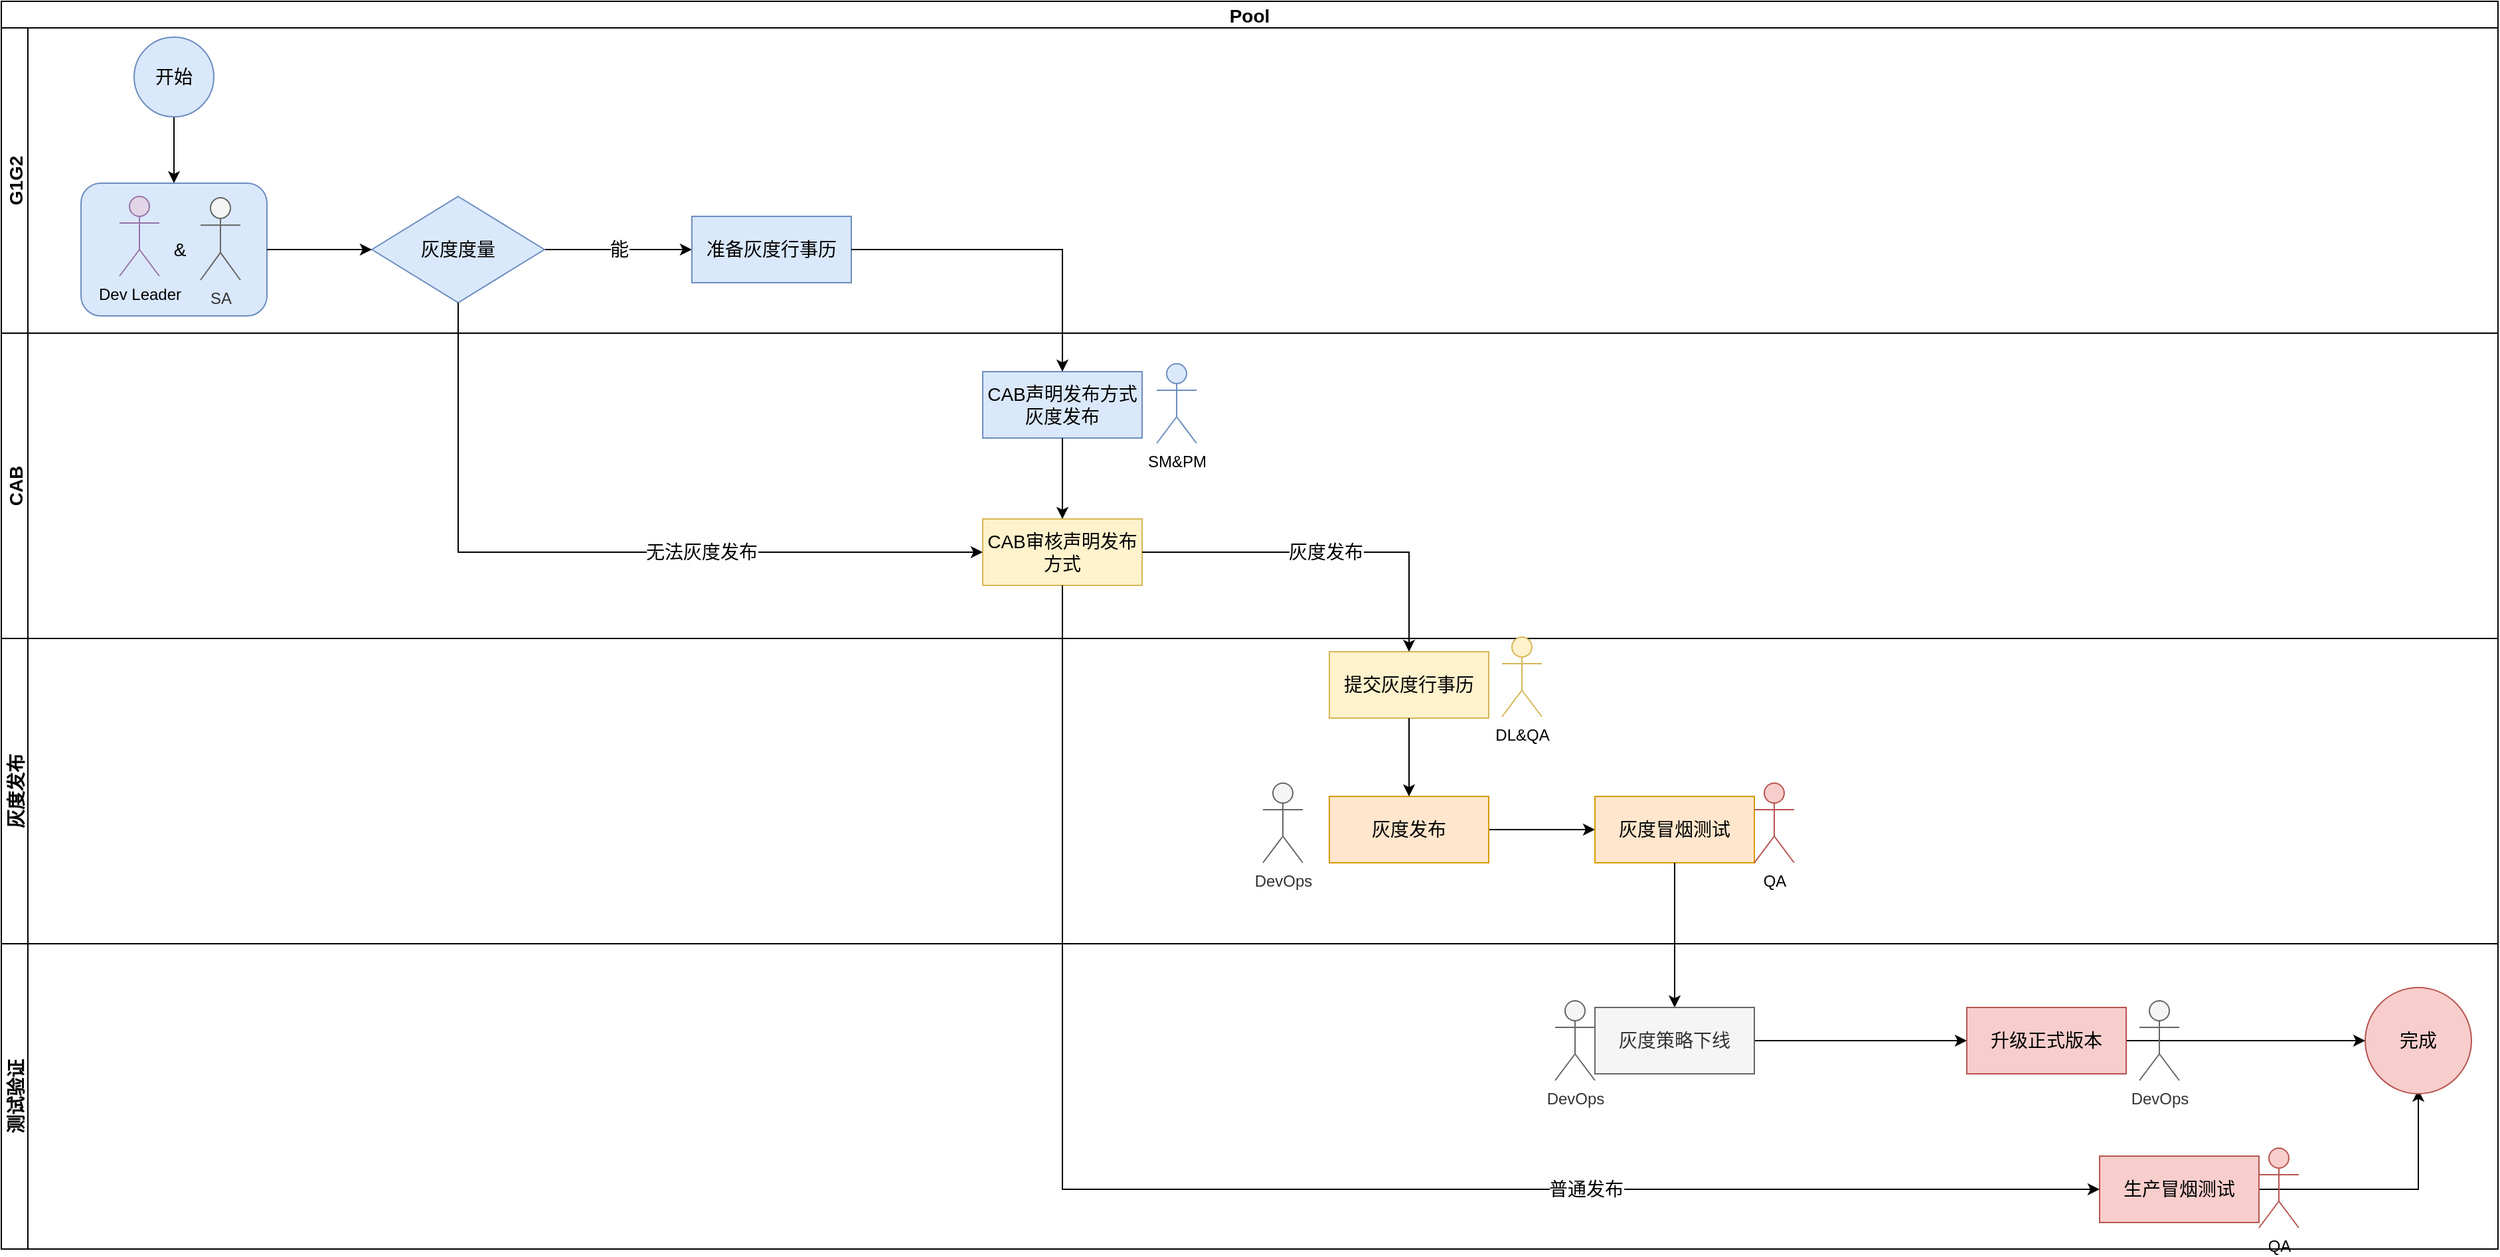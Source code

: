 <mxfile version="24.2.9" type="github">
  <diagram name="Page-1" id="zUfcn_x9p_sMA75B2Tm-">
    <mxGraphModel dx="954" dy="524" grid="1" gridSize="10" guides="1" tooltips="1" connect="1" arrows="1" fold="1" page="1" pageScale="1" pageWidth="850" pageHeight="1100" math="0" shadow="0">
      <root>
        <mxCell id="0" />
        <mxCell id="1" parent="0" />
        <mxCell id="B0VEqR-O4dpfl-d4aFK9-1" value="Pool" style="swimlane;childLayout=stackLayout;resizeParent=1;resizeParentMax=0;horizontal=1;startSize=20;horizontalStack=0;fontSize=14;" vertex="1" parent="1">
          <mxGeometry x="690" y="430" width="1880" height="710" as="geometry" />
        </mxCell>
        <mxCell id="B0VEqR-O4dpfl-d4aFK9-2" value="G1G2" style="swimlane;startSize=20;horizontal=0;fontSize=14;" vertex="1" parent="B0VEqR-O4dpfl-d4aFK9-1">
          <mxGeometry y="20" width="1880" height="230" as="geometry" />
        </mxCell>
        <mxCell id="B0VEqR-O4dpfl-d4aFK9-3" value="" style="rounded=1;whiteSpace=wrap;html=1;fontSize=14;fillColor=#dae8fc;strokeColor=#6c8ebf;" vertex="1" parent="B0VEqR-O4dpfl-d4aFK9-2">
          <mxGeometry x="60" y="117" width="140" height="100" as="geometry" />
        </mxCell>
        <mxCell id="B0VEqR-O4dpfl-d4aFK9-4" value="Dev Leader" style="shape=umlActor;verticalLabelPosition=bottom;verticalAlign=top;html=1;outlineConnect=0;fillColor=#e1d5e7;strokeColor=#9673a6;" vertex="1" parent="B0VEqR-O4dpfl-d4aFK9-2">
          <mxGeometry x="89" y="127" width="30" height="60" as="geometry" />
        </mxCell>
        <mxCell id="B0VEqR-O4dpfl-d4aFK9-5" value="SA" style="shape=umlActor;verticalLabelPosition=bottom;verticalAlign=top;html=1;outlineConnect=0;fillColor=#f5f5f5;strokeColor=#666666;fontColor=#333333;" vertex="1" parent="B0VEqR-O4dpfl-d4aFK9-2">
          <mxGeometry x="150" y="128" width="30" height="62" as="geometry" />
        </mxCell>
        <mxCell id="B0VEqR-O4dpfl-d4aFK9-6" value="能" style="edgeStyle=orthogonalEdgeStyle;rounded=0;orthogonalLoop=1;jettySize=auto;html=1;entryX=0;entryY=0.5;entryDx=0;entryDy=0;fontSize=14;" edge="1" parent="B0VEqR-O4dpfl-d4aFK9-2" source="B0VEqR-O4dpfl-d4aFK9-7" target="B0VEqR-O4dpfl-d4aFK9-13">
          <mxGeometry relative="1" as="geometry" />
        </mxCell>
        <mxCell id="B0VEqR-O4dpfl-d4aFK9-7" value="灰度度量" style="rhombus;whiteSpace=wrap;html=1;fontSize=14;fillColor=#dae8fc;strokeColor=#6c8ebf;" vertex="1" parent="B0VEqR-O4dpfl-d4aFK9-2">
          <mxGeometry x="279" y="127" width="130" height="80" as="geometry" />
        </mxCell>
        <mxCell id="B0VEqR-O4dpfl-d4aFK9-8" style="edgeStyle=orthogonalEdgeStyle;rounded=0;orthogonalLoop=1;jettySize=auto;html=1;fontSize=14;" edge="1" parent="B0VEqR-O4dpfl-d4aFK9-2" source="B0VEqR-O4dpfl-d4aFK9-3" target="B0VEqR-O4dpfl-d4aFK9-7">
          <mxGeometry relative="1" as="geometry" />
        </mxCell>
        <mxCell id="B0VEqR-O4dpfl-d4aFK9-9" value="&amp;amp;" style="text;html=1;align=center;verticalAlign=middle;resizable=0;points=[];autosize=1;strokeColor=none;fillColor=none;fontSize=14;" vertex="1" parent="B0VEqR-O4dpfl-d4aFK9-2">
          <mxGeometry x="119" y="152" width="30" height="30" as="geometry" />
        </mxCell>
        <mxCell id="B0VEqR-O4dpfl-d4aFK9-13" value="准备灰度行事历" style="rounded=1;whiteSpace=wrap;html=1;fontSize=14;fillColor=#dae8fc;strokeColor=#6c8ebf;arcSize=0;" vertex="1" parent="B0VEqR-O4dpfl-d4aFK9-2">
          <mxGeometry x="520" y="142" width="120" height="50" as="geometry" />
        </mxCell>
        <mxCell id="B0VEqR-O4dpfl-d4aFK9-14" style="edgeStyle=orthogonalEdgeStyle;rounded=0;orthogonalLoop=1;jettySize=auto;html=1;entryX=0.5;entryY=0;entryDx=0;entryDy=0;fontSize=14;" edge="1" parent="B0VEqR-O4dpfl-d4aFK9-2" source="B0VEqR-O4dpfl-d4aFK9-15" target="B0VEqR-O4dpfl-d4aFK9-3">
          <mxGeometry relative="1" as="geometry" />
        </mxCell>
        <mxCell id="B0VEqR-O4dpfl-d4aFK9-15" value="开始" style="ellipse;whiteSpace=wrap;html=1;aspect=fixed;fontSize=14;fillColor=#dae8fc;strokeColor=#6c8ebf;" vertex="1" parent="B0VEqR-O4dpfl-d4aFK9-2">
          <mxGeometry x="100" y="7" width="60" height="60" as="geometry" />
        </mxCell>
        <mxCell id="B0VEqR-O4dpfl-d4aFK9-16" value="CAB" style="swimlane;startSize=20;horizontal=0;fontSize=14;" vertex="1" parent="B0VEqR-O4dpfl-d4aFK9-1">
          <mxGeometry y="250" width="1880" height="230" as="geometry" />
        </mxCell>
        <mxCell id="B0VEqR-O4dpfl-d4aFK9-18" value="CAB审核声明发布方式" style="rounded=1;whiteSpace=wrap;html=1;fontSize=14;fillColor=#fff2cc;strokeColor=#d6b656;arcSize=0;" vertex="1" parent="B0VEqR-O4dpfl-d4aFK9-16">
          <mxGeometry x="739" y="140" width="120" height="50" as="geometry" />
        </mxCell>
        <mxCell id="B0VEqR-O4dpfl-d4aFK9-11" value="CAB声明发布方式&lt;br&gt;灰度发布" style="rounded=1;whiteSpace=wrap;html=1;fontSize=14;fillColor=#dae8fc;strokeColor=#6c8ebf;arcSize=0;" vertex="1" parent="B0VEqR-O4dpfl-d4aFK9-16">
          <mxGeometry x="739" y="29" width="120" height="50" as="geometry" />
        </mxCell>
        <mxCell id="B0VEqR-O4dpfl-d4aFK9-27" value="" style="edgeStyle=orthogonalEdgeStyle;rounded=0;orthogonalLoop=1;jettySize=auto;html=1;fontSize=14;" edge="1" parent="B0VEqR-O4dpfl-d4aFK9-16" source="B0VEqR-O4dpfl-d4aFK9-11" target="B0VEqR-O4dpfl-d4aFK9-18">
          <mxGeometry relative="1" as="geometry" />
        </mxCell>
        <mxCell id="B0VEqR-O4dpfl-d4aFK9-10" value="SM&amp;amp;PM" style="shape=umlActor;verticalLabelPosition=bottom;verticalAlign=top;html=1;outlineConnect=0;fillColor=#dae8fc;strokeColor=#6c8ebf;" vertex="1" parent="B0VEqR-O4dpfl-d4aFK9-16">
          <mxGeometry x="870" y="23" width="30" height="60" as="geometry" />
        </mxCell>
        <mxCell id="B0VEqR-O4dpfl-d4aFK9-21" value="灰度发布" style="swimlane;startSize=20;horizontal=0;fontSize=14;" vertex="1" parent="B0VEqR-O4dpfl-d4aFK9-1">
          <mxGeometry y="480" width="1880" height="230" as="geometry" />
        </mxCell>
        <mxCell id="B0VEqR-O4dpfl-d4aFK9-22" value="" style="edgeStyle=orthogonalEdgeStyle;rounded=0;orthogonalLoop=1;jettySize=auto;html=1;fontSize=14;" edge="1" parent="B0VEqR-O4dpfl-d4aFK9-21" source="B0VEqR-O4dpfl-d4aFK9-23" target="B0VEqR-O4dpfl-d4aFK9-24">
          <mxGeometry relative="1" as="geometry" />
        </mxCell>
        <mxCell id="B0VEqR-O4dpfl-d4aFK9-23" value="灰度发布" style="rounded=1;whiteSpace=wrap;html=1;fontSize=14;fillColor=#ffe6cc;strokeColor=#d79b00;arcSize=0;" vertex="1" parent="B0VEqR-O4dpfl-d4aFK9-21">
          <mxGeometry x="1000" y="119" width="120" height="50" as="geometry" />
        </mxCell>
        <mxCell id="B0VEqR-O4dpfl-d4aFK9-24" value="灰度冒烟测试" style="rounded=1;whiteSpace=wrap;html=1;fontSize=14;fillColor=#ffe6cc;strokeColor=#d79b00;arcSize=0;" vertex="1" parent="B0VEqR-O4dpfl-d4aFK9-21">
          <mxGeometry x="1200" y="119" width="120" height="50" as="geometry" />
        </mxCell>
        <mxCell id="B0VEqR-O4dpfl-d4aFK9-25" value="QA" style="shape=umlActor;verticalLabelPosition=bottom;verticalAlign=top;html=1;outlineConnect=0;fillColor=#f8cecc;strokeColor=#b85450;" vertex="1" parent="B0VEqR-O4dpfl-d4aFK9-21">
          <mxGeometry x="1320" y="109" width="30" height="60" as="geometry" />
        </mxCell>
        <mxCell id="B0VEqR-O4dpfl-d4aFK9-26" value="DevOps" style="shape=umlActor;verticalLabelPosition=bottom;verticalAlign=top;html=1;outlineConnect=0;fillColor=#f5f5f5;strokeColor=#666666;fontColor=#333333;" vertex="1" parent="B0VEqR-O4dpfl-d4aFK9-21">
          <mxGeometry x="950" y="109" width="30" height="60" as="geometry" />
        </mxCell>
        <mxCell id="B0VEqR-O4dpfl-d4aFK9-19" value="提交灰度行事历" style="rounded=1;whiteSpace=wrap;html=1;fontSize=14;fillColor=#fff2cc;strokeColor=#d6b656;arcSize=0;" vertex="1" parent="B0VEqR-O4dpfl-d4aFK9-21">
          <mxGeometry x="1000" y="10" width="120" height="50" as="geometry" />
        </mxCell>
        <mxCell id="B0VEqR-O4dpfl-d4aFK9-28" style="edgeStyle=orthogonalEdgeStyle;rounded=0;orthogonalLoop=1;jettySize=auto;html=1;fontSize=14;exitX=0.5;exitY=1;exitDx=0;exitDy=0;" edge="1" parent="B0VEqR-O4dpfl-d4aFK9-21" source="B0VEqR-O4dpfl-d4aFK9-19" target="B0VEqR-O4dpfl-d4aFK9-23">
          <mxGeometry relative="1" as="geometry">
            <mxPoint x="1060" y="70" as="sourcePoint" />
          </mxGeometry>
        </mxCell>
        <mxCell id="B0VEqR-O4dpfl-d4aFK9-20" value="DL&amp;amp;QA" style="shape=umlActor;verticalLabelPosition=bottom;verticalAlign=top;html=1;outlineConnect=0;fillColor=#fff2cc;strokeColor=#d6b656;" vertex="1" parent="B0VEqR-O4dpfl-d4aFK9-21">
          <mxGeometry x="1130" y="-1" width="30" height="60" as="geometry" />
        </mxCell>
        <mxCell id="B0VEqR-O4dpfl-d4aFK9-29" value="无法灰度发布" style="edgeStyle=orthogonalEdgeStyle;rounded=0;orthogonalLoop=1;jettySize=auto;html=1;fontSize=14;entryX=0;entryY=0.5;entryDx=0;entryDy=0;" edge="1" parent="B0VEqR-O4dpfl-d4aFK9-1" source="B0VEqR-O4dpfl-d4aFK9-7" target="B0VEqR-O4dpfl-d4aFK9-18">
          <mxGeometry x="0.273" relative="1" as="geometry">
            <Array as="points">
              <mxPoint x="344" y="415" />
            </Array>
            <mxPoint as="offset" />
            <mxPoint x="690" y="430" as="targetPoint" />
          </mxGeometry>
        </mxCell>
        <mxCell id="B0VEqR-O4dpfl-d4aFK9-12" value="" style="edgeStyle=orthogonalEdgeStyle;rounded=0;orthogonalLoop=1;jettySize=auto;html=1;fontSize=14;" edge="1" parent="B0VEqR-O4dpfl-d4aFK9-1" source="B0VEqR-O4dpfl-d4aFK9-13" target="B0VEqR-O4dpfl-d4aFK9-11">
          <mxGeometry relative="1" as="geometry" />
        </mxCell>
        <mxCell id="B0VEqR-O4dpfl-d4aFK9-17" value="灰度发布" style="edgeStyle=orthogonalEdgeStyle;rounded=0;orthogonalLoop=1;jettySize=auto;html=1;fontSize=14;" edge="1" parent="B0VEqR-O4dpfl-d4aFK9-1" source="B0VEqR-O4dpfl-d4aFK9-18" target="B0VEqR-O4dpfl-d4aFK9-19">
          <mxGeometry relative="1" as="geometry" />
        </mxCell>
        <mxCell id="B0VEqR-O4dpfl-d4aFK9-32" style="edgeStyle=orthogonalEdgeStyle;rounded=0;orthogonalLoop=1;jettySize=auto;html=1;fontSize=14;" edge="1" parent="1" source="B0VEqR-O4dpfl-d4aFK9-24" target="B0VEqR-O4dpfl-d4aFK9-35">
          <mxGeometry relative="1" as="geometry" />
        </mxCell>
        <mxCell id="B0VEqR-O4dpfl-d4aFK9-33" value="测试验证" style="swimlane;startSize=20;horizontal=0;fontSize=14;" vertex="1" parent="1">
          <mxGeometry x="690" y="1140" width="1880" height="230" as="geometry" />
        </mxCell>
        <mxCell id="B0VEqR-O4dpfl-d4aFK9-34" style="edgeStyle=orthogonalEdgeStyle;rounded=0;orthogonalLoop=1;jettySize=auto;html=1;exitX=1;exitY=0.5;exitDx=0;exitDy=0;entryX=0;entryY=0.5;entryDx=0;entryDy=0;" edge="1" parent="B0VEqR-O4dpfl-d4aFK9-33" source="B0VEqR-O4dpfl-d4aFK9-35" target="B0VEqR-O4dpfl-d4aFK9-41">
          <mxGeometry relative="1" as="geometry" />
        </mxCell>
        <mxCell id="B0VEqR-O4dpfl-d4aFK9-35" value="灰度策略下线" style="rounded=1;whiteSpace=wrap;html=1;fontSize=14;fillColor=#f5f5f5;strokeColor=#666666;arcSize=0;fontColor=#333333;" vertex="1" parent="B0VEqR-O4dpfl-d4aFK9-33">
          <mxGeometry x="1200" y="48" width="120" height="50" as="geometry" />
        </mxCell>
        <mxCell id="B0VEqR-O4dpfl-d4aFK9-36" style="edgeStyle=orthogonalEdgeStyle;rounded=0;orthogonalLoop=1;jettySize=auto;html=1;exitX=1;exitY=0.5;exitDx=0;exitDy=0;entryX=0.5;entryY=0.962;entryDx=0;entryDy=0;entryPerimeter=0;" edge="1" parent="B0VEqR-O4dpfl-d4aFK9-33" source="B0VEqR-O4dpfl-d4aFK9-37" target="B0VEqR-O4dpfl-d4aFK9-38">
          <mxGeometry relative="1" as="geometry">
            <mxPoint x="1820" y="120" as="targetPoint" />
          </mxGeometry>
        </mxCell>
        <mxCell id="B0VEqR-O4dpfl-d4aFK9-37" value="生产冒烟测试" style="rounded=1;whiteSpace=wrap;html=1;fontSize=14;fillColor=#f8cecc;strokeColor=#b85450;arcSize=0;" vertex="1" parent="B0VEqR-O4dpfl-d4aFK9-33">
          <mxGeometry x="1580" y="160" width="120" height="50" as="geometry" />
        </mxCell>
        <mxCell id="B0VEqR-O4dpfl-d4aFK9-38" value="完成" style="ellipse;whiteSpace=wrap;html=1;aspect=fixed;fontSize=14;fillColor=#f8cecc;strokeColor=#b85450;" vertex="1" parent="B0VEqR-O4dpfl-d4aFK9-33">
          <mxGeometry x="1780" y="33" width="80" height="80" as="geometry" />
        </mxCell>
        <mxCell id="B0VEqR-O4dpfl-d4aFK9-39" value="DevOps" style="shape=umlActor;verticalLabelPosition=bottom;verticalAlign=top;html=1;outlineConnect=0;fillColor=#f5f5f5;strokeColor=#666666;fontColor=#333333;" vertex="1" parent="B0VEqR-O4dpfl-d4aFK9-33">
          <mxGeometry x="1170" y="43" width="30" height="60" as="geometry" />
        </mxCell>
        <mxCell id="B0VEqR-O4dpfl-d4aFK9-40" style="edgeStyle=orthogonalEdgeStyle;rounded=0;orthogonalLoop=1;jettySize=auto;html=1;exitX=1;exitY=0.5;exitDx=0;exitDy=0;entryX=0;entryY=0.5;entryDx=0;entryDy=0;" edge="1" parent="B0VEqR-O4dpfl-d4aFK9-33" source="B0VEqR-O4dpfl-d4aFK9-41" target="B0VEqR-O4dpfl-d4aFK9-38">
          <mxGeometry relative="1" as="geometry" />
        </mxCell>
        <mxCell id="B0VEqR-O4dpfl-d4aFK9-41" value="升级正式版本" style="rounded=1;whiteSpace=wrap;html=1;fontSize=14;fillColor=#f8cecc;strokeColor=#b85450;arcSize=0;" vertex="1" parent="B0VEqR-O4dpfl-d4aFK9-33">
          <mxGeometry x="1480" y="48" width="120" height="50" as="geometry" />
        </mxCell>
        <mxCell id="B0VEqR-O4dpfl-d4aFK9-42" value="QA" style="shape=umlActor;verticalLabelPosition=bottom;verticalAlign=top;html=1;outlineConnect=0;fillColor=#f8cecc;strokeColor=#b85450;" vertex="1" parent="B0VEqR-O4dpfl-d4aFK9-33">
          <mxGeometry x="1700" y="154" width="30" height="60" as="geometry" />
        </mxCell>
        <mxCell id="B0VEqR-O4dpfl-d4aFK9-49" value="DevOps" style="shape=umlActor;verticalLabelPosition=bottom;verticalAlign=top;html=1;outlineConnect=0;fillColor=#f5f5f5;strokeColor=#666666;fontColor=#333333;" vertex="1" parent="B0VEqR-O4dpfl-d4aFK9-33">
          <mxGeometry x="1610" y="43" width="30" height="60" as="geometry" />
        </mxCell>
        <mxCell id="B0VEqR-O4dpfl-d4aFK9-43" style="edgeStyle=orthogonalEdgeStyle;rounded=0;orthogonalLoop=1;jettySize=auto;html=1;exitX=0.5;exitY=1;exitDx=0;exitDy=0;entryX=0;entryY=0.5;entryDx=0;entryDy=0;" edge="1" parent="1" source="B0VEqR-O4dpfl-d4aFK9-18" target="B0VEqR-O4dpfl-d4aFK9-37">
          <mxGeometry relative="1" as="geometry" />
        </mxCell>
        <mxCell id="B0VEqR-O4dpfl-d4aFK9-44" value="普通发布" style="edgeLabel;html=1;align=center;verticalAlign=middle;resizable=0;points=[];fontSize=14;" vertex="1" connectable="0" parent="B0VEqR-O4dpfl-d4aFK9-43">
          <mxGeometry x="0.373" relative="1" as="geometry">
            <mxPoint as="offset" />
          </mxGeometry>
        </mxCell>
      </root>
    </mxGraphModel>
  </diagram>
</mxfile>
